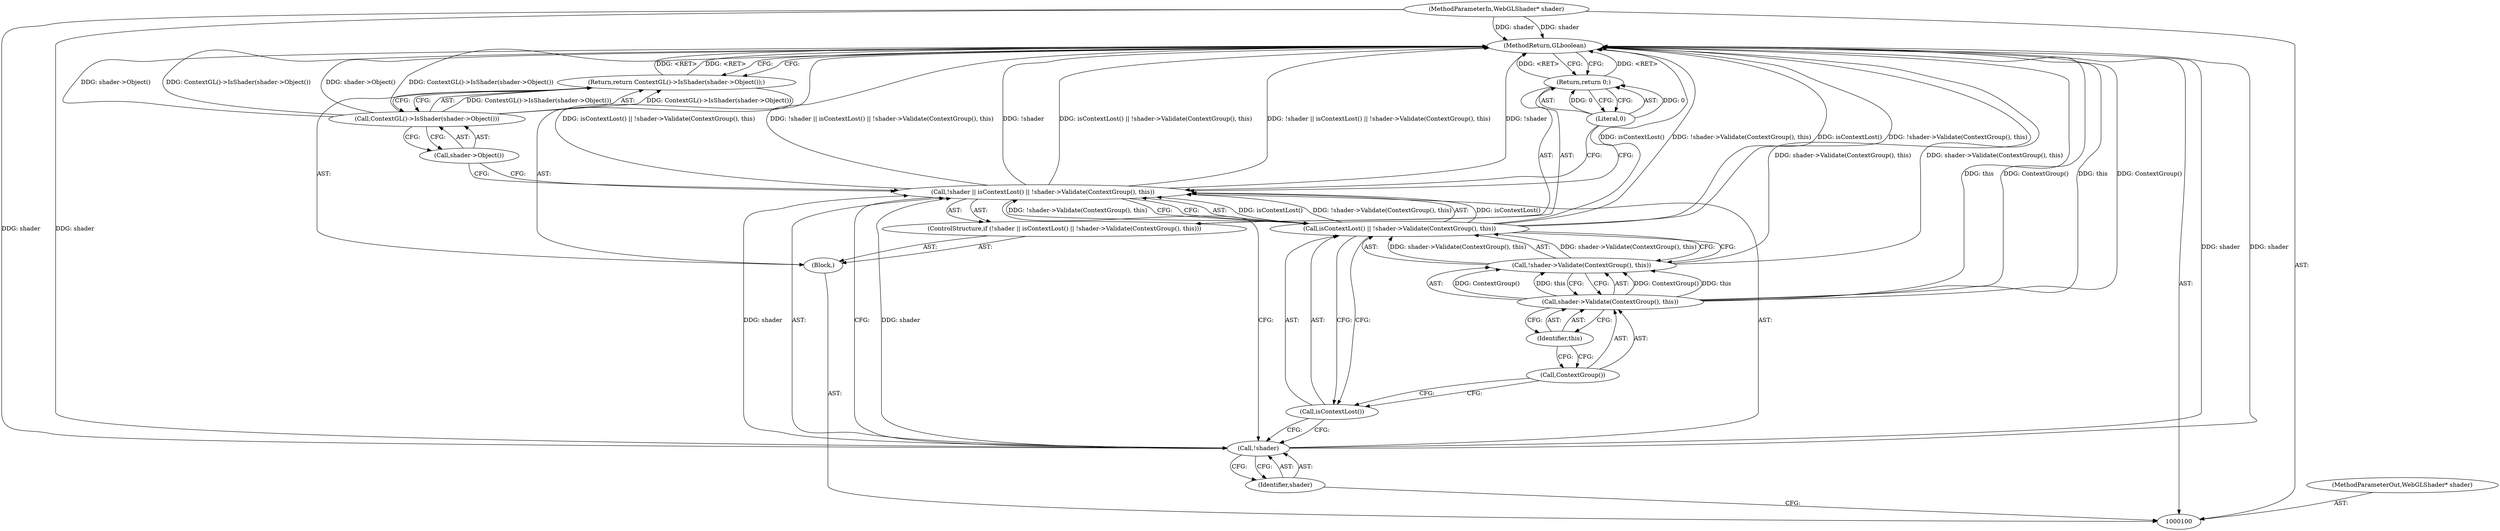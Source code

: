 digraph "0_Chrome_98095c718d7580b5d6715e5bfd8698234ecb4470_9" {
"1000118" [label="(MethodReturn,GLboolean)"];
"1000101" [label="(MethodParameterIn,WebGLShader* shader)"];
"1000152" [label="(MethodParameterOut,WebGLShader* shader)"];
"1000102" [label="(Block,)"];
"1000107" [label="(Call,isContextLost() || !shader->Validate(ContextGroup(), this))"];
"1000108" [label="(Call,isContextLost())"];
"1000103" [label="(ControlStructure,if (!shader || isContextLost() || !shader->Validate(ContextGroup(), this)))"];
"1000109" [label="(Call,!shader->Validate(ContextGroup(), this))"];
"1000110" [label="(Call,shader->Validate(ContextGroup(), this))"];
"1000111" [label="(Call,ContextGroup())"];
"1000104" [label="(Call,!shader || isContextLost() || !shader->Validate(ContextGroup(), this))"];
"1000105" [label="(Call,!shader)"];
"1000106" [label="(Identifier,shader)"];
"1000112" [label="(Identifier,this)"];
"1000114" [label="(Literal,0)"];
"1000113" [label="(Return,return 0;)"];
"1000116" [label="(Call,ContextGL()->IsShader(shader->Object()))"];
"1000115" [label="(Return,return ContextGL()->IsShader(shader->Object());)"];
"1000117" [label="(Call,shader->Object())"];
"1000118" -> "1000100"  [label="AST: "];
"1000118" -> "1000113"  [label="CFG: "];
"1000118" -> "1000115"  [label="CFG: "];
"1000116" -> "1000118"  [label="DDG: shader->Object()"];
"1000116" -> "1000118"  [label="DDG: ContextGL()->IsShader(shader->Object())"];
"1000107" -> "1000118"  [label="DDG: isContextLost()"];
"1000107" -> "1000118"  [label="DDG: !shader->Validate(ContextGroup(), this)"];
"1000104" -> "1000118"  [label="DDG: isContextLost() || !shader->Validate(ContextGroup(), this)"];
"1000104" -> "1000118"  [label="DDG: !shader || isContextLost() || !shader->Validate(ContextGroup(), this)"];
"1000104" -> "1000118"  [label="DDG: !shader"];
"1000110" -> "1000118"  [label="DDG: this"];
"1000110" -> "1000118"  [label="DDG: ContextGroup()"];
"1000101" -> "1000118"  [label="DDG: shader"];
"1000109" -> "1000118"  [label="DDG: shader->Validate(ContextGroup(), this)"];
"1000105" -> "1000118"  [label="DDG: shader"];
"1000115" -> "1000118"  [label="DDG: <RET>"];
"1000113" -> "1000118"  [label="DDG: <RET>"];
"1000101" -> "1000100"  [label="AST: "];
"1000101" -> "1000118"  [label="DDG: shader"];
"1000101" -> "1000105"  [label="DDG: shader"];
"1000152" -> "1000100"  [label="AST: "];
"1000102" -> "1000100"  [label="AST: "];
"1000103" -> "1000102"  [label="AST: "];
"1000115" -> "1000102"  [label="AST: "];
"1000107" -> "1000104"  [label="AST: "];
"1000107" -> "1000108"  [label="CFG: "];
"1000107" -> "1000109"  [label="CFG: "];
"1000108" -> "1000107"  [label="AST: "];
"1000109" -> "1000107"  [label="AST: "];
"1000104" -> "1000107"  [label="CFG: "];
"1000107" -> "1000118"  [label="DDG: isContextLost()"];
"1000107" -> "1000118"  [label="DDG: !shader->Validate(ContextGroup(), this)"];
"1000107" -> "1000104"  [label="DDG: isContextLost()"];
"1000107" -> "1000104"  [label="DDG: !shader->Validate(ContextGroup(), this)"];
"1000109" -> "1000107"  [label="DDG: shader->Validate(ContextGroup(), this)"];
"1000108" -> "1000107"  [label="AST: "];
"1000108" -> "1000105"  [label="CFG: "];
"1000111" -> "1000108"  [label="CFG: "];
"1000107" -> "1000108"  [label="CFG: "];
"1000103" -> "1000102"  [label="AST: "];
"1000104" -> "1000103"  [label="AST: "];
"1000113" -> "1000103"  [label="AST: "];
"1000109" -> "1000107"  [label="AST: "];
"1000109" -> "1000110"  [label="CFG: "];
"1000110" -> "1000109"  [label="AST: "];
"1000107" -> "1000109"  [label="CFG: "];
"1000109" -> "1000118"  [label="DDG: shader->Validate(ContextGroup(), this)"];
"1000109" -> "1000107"  [label="DDG: shader->Validate(ContextGroup(), this)"];
"1000110" -> "1000109"  [label="DDG: ContextGroup()"];
"1000110" -> "1000109"  [label="DDG: this"];
"1000110" -> "1000109"  [label="AST: "];
"1000110" -> "1000112"  [label="CFG: "];
"1000111" -> "1000110"  [label="AST: "];
"1000112" -> "1000110"  [label="AST: "];
"1000109" -> "1000110"  [label="CFG: "];
"1000110" -> "1000118"  [label="DDG: this"];
"1000110" -> "1000118"  [label="DDG: ContextGroup()"];
"1000110" -> "1000109"  [label="DDG: ContextGroup()"];
"1000110" -> "1000109"  [label="DDG: this"];
"1000111" -> "1000110"  [label="AST: "];
"1000111" -> "1000108"  [label="CFG: "];
"1000112" -> "1000111"  [label="CFG: "];
"1000104" -> "1000103"  [label="AST: "];
"1000104" -> "1000105"  [label="CFG: "];
"1000104" -> "1000107"  [label="CFG: "];
"1000105" -> "1000104"  [label="AST: "];
"1000107" -> "1000104"  [label="AST: "];
"1000114" -> "1000104"  [label="CFG: "];
"1000117" -> "1000104"  [label="CFG: "];
"1000104" -> "1000118"  [label="DDG: isContextLost() || !shader->Validate(ContextGroup(), this)"];
"1000104" -> "1000118"  [label="DDG: !shader || isContextLost() || !shader->Validate(ContextGroup(), this)"];
"1000104" -> "1000118"  [label="DDG: !shader"];
"1000105" -> "1000104"  [label="DDG: shader"];
"1000107" -> "1000104"  [label="DDG: isContextLost()"];
"1000107" -> "1000104"  [label="DDG: !shader->Validate(ContextGroup(), this)"];
"1000105" -> "1000104"  [label="AST: "];
"1000105" -> "1000106"  [label="CFG: "];
"1000106" -> "1000105"  [label="AST: "];
"1000108" -> "1000105"  [label="CFG: "];
"1000104" -> "1000105"  [label="CFG: "];
"1000105" -> "1000118"  [label="DDG: shader"];
"1000105" -> "1000104"  [label="DDG: shader"];
"1000101" -> "1000105"  [label="DDG: shader"];
"1000106" -> "1000105"  [label="AST: "];
"1000106" -> "1000100"  [label="CFG: "];
"1000105" -> "1000106"  [label="CFG: "];
"1000112" -> "1000110"  [label="AST: "];
"1000112" -> "1000111"  [label="CFG: "];
"1000110" -> "1000112"  [label="CFG: "];
"1000114" -> "1000113"  [label="AST: "];
"1000114" -> "1000104"  [label="CFG: "];
"1000113" -> "1000114"  [label="CFG: "];
"1000114" -> "1000113"  [label="DDG: 0"];
"1000113" -> "1000103"  [label="AST: "];
"1000113" -> "1000114"  [label="CFG: "];
"1000114" -> "1000113"  [label="AST: "];
"1000118" -> "1000113"  [label="CFG: "];
"1000113" -> "1000118"  [label="DDG: <RET>"];
"1000114" -> "1000113"  [label="DDG: 0"];
"1000116" -> "1000115"  [label="AST: "];
"1000116" -> "1000117"  [label="CFG: "];
"1000117" -> "1000116"  [label="AST: "];
"1000115" -> "1000116"  [label="CFG: "];
"1000116" -> "1000118"  [label="DDG: shader->Object()"];
"1000116" -> "1000118"  [label="DDG: ContextGL()->IsShader(shader->Object())"];
"1000116" -> "1000115"  [label="DDG: ContextGL()->IsShader(shader->Object())"];
"1000115" -> "1000102"  [label="AST: "];
"1000115" -> "1000116"  [label="CFG: "];
"1000116" -> "1000115"  [label="AST: "];
"1000118" -> "1000115"  [label="CFG: "];
"1000115" -> "1000118"  [label="DDG: <RET>"];
"1000116" -> "1000115"  [label="DDG: ContextGL()->IsShader(shader->Object())"];
"1000117" -> "1000116"  [label="AST: "];
"1000117" -> "1000104"  [label="CFG: "];
"1000116" -> "1000117"  [label="CFG: "];
}

